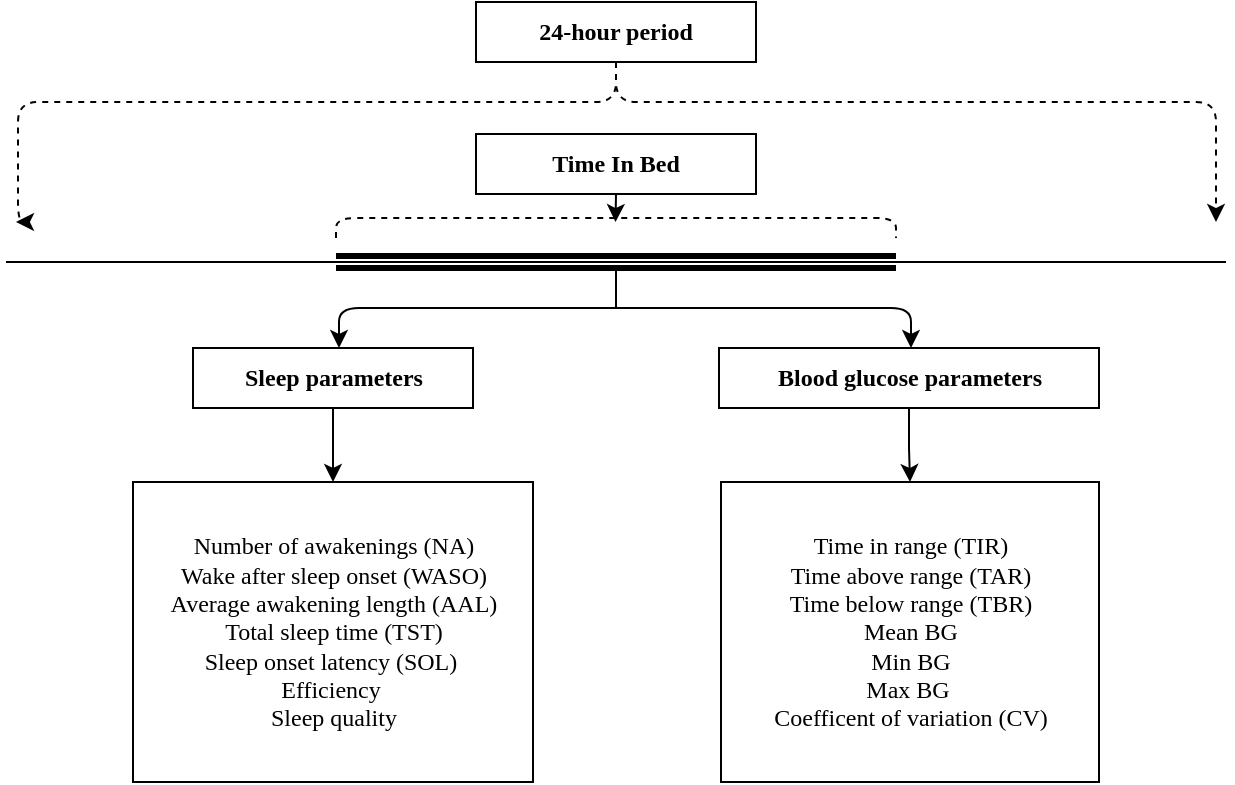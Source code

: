 <mxfile version="22.1.3" type="github">
  <diagram name="Side-1" id="8uSLxqYtJGwNJn5mJIMu">
    <mxGraphModel dx="2253" dy="793" grid="1" gridSize="10" guides="1" tooltips="1" connect="1" arrows="1" fold="1" page="1" pageScale="1" pageWidth="827" pageHeight="1169" math="0" shadow="0">
      <root>
        <mxCell id="0" />
        <mxCell id="1" parent="0" />
        <mxCell id="_zQC5bYb4mfakkWWk6qJ-2" style="edgeStyle=orthogonalEdgeStyle;rounded=1;orthogonalLoop=1;jettySize=auto;html=1;exitX=0.5;exitY=1;exitDx=0;exitDy=0;dashed=1;" parent="1" source="4Cdd__MP1ncVrc0N2WNh-1" edge="1">
          <mxGeometry relative="1" as="geometry">
            <mxPoint x="-680" y="160" as="targetPoint" />
            <Array as="points">
              <mxPoint x="-380" y="100" />
              <mxPoint x="-679" y="100" />
              <mxPoint x="-679" y="160" />
            </Array>
          </mxGeometry>
        </mxCell>
        <mxCell id="_zQC5bYb4mfakkWWk6qJ-3" style="edgeStyle=orthogonalEdgeStyle;rounded=1;orthogonalLoop=1;jettySize=auto;html=1;exitX=0.5;exitY=1;exitDx=0;exitDy=0;dashed=1;" parent="1" source="4Cdd__MP1ncVrc0N2WNh-1" edge="1">
          <mxGeometry relative="1" as="geometry">
            <mxPoint x="-80" y="160" as="targetPoint" />
            <Array as="points">
              <mxPoint x="-380" y="100" />
              <mxPoint x="-80" y="100" />
            </Array>
          </mxGeometry>
        </mxCell>
        <mxCell id="4Cdd__MP1ncVrc0N2WNh-1" value="24-hour period" style="rounded=0;whiteSpace=wrap;html=1;fontStyle=1;fontFamily=Times New Roman;" parent="1" vertex="1">
          <mxGeometry x="-450" y="50" width="140" height="30" as="geometry" />
        </mxCell>
        <mxCell id="_zQC5bYb4mfakkWWk6qJ-5" style="edgeStyle=orthogonalEdgeStyle;rounded=0;orthogonalLoop=1;jettySize=auto;html=1;exitX=0.5;exitY=1;exitDx=0;exitDy=0;" parent="1" source="4Cdd__MP1ncVrc0N2WNh-2" edge="1">
          <mxGeometry relative="1" as="geometry">
            <mxPoint x="-380.238" y="160" as="targetPoint" />
          </mxGeometry>
        </mxCell>
        <mxCell id="4Cdd__MP1ncVrc0N2WNh-2" value="Time In Bed" style="rounded=0;whiteSpace=wrap;html=1;fontStyle=1;fontFamily=Times New Roman;" parent="1" vertex="1">
          <mxGeometry x="-450" y="116" width="140" height="30" as="geometry" />
        </mxCell>
        <mxCell id="4Cdd__MP1ncVrc0N2WNh-19" value="" style="edgeStyle=orthogonalEdgeStyle;rounded=0;orthogonalLoop=1;jettySize=auto;html=1;" parent="1" source="4Cdd__MP1ncVrc0N2WNh-3" target="4Cdd__MP1ncVrc0N2WNh-12" edge="1">
          <mxGeometry relative="1" as="geometry" />
        </mxCell>
        <mxCell id="4Cdd__MP1ncVrc0N2WNh-3" value="Sleep parameters" style="rounded=0;whiteSpace=wrap;html=1;fontStyle=1;fontFamily=Times New Roman;" parent="1" vertex="1">
          <mxGeometry x="-591.5" y="223" width="140" height="30" as="geometry" />
        </mxCell>
        <mxCell id="4Cdd__MP1ncVrc0N2WNh-18" value="" style="edgeStyle=orthogonalEdgeStyle;rounded=0;orthogonalLoop=1;jettySize=auto;html=1;" parent="1" source="4Cdd__MP1ncVrc0N2WNh-4" target="4Cdd__MP1ncVrc0N2WNh-14" edge="1">
          <mxGeometry relative="1" as="geometry" />
        </mxCell>
        <mxCell id="4Cdd__MP1ncVrc0N2WNh-4" value="Blood glucose parameters" style="rounded=0;whiteSpace=wrap;html=1;fontStyle=1;fontFamily=Times New Roman;" parent="1" vertex="1">
          <mxGeometry x="-328.5" y="223" width="190" height="30" as="geometry" />
        </mxCell>
        <mxCell id="4Cdd__MP1ncVrc0N2WNh-10" value="" style="endArrow=none;html=1;rounded=0;" parent="1" edge="1">
          <mxGeometry width="50" height="50" relative="1" as="geometry">
            <mxPoint x="-685" y="180" as="sourcePoint" />
            <mxPoint x="-75" y="180" as="targetPoint" />
            <Array as="points" />
          </mxGeometry>
        </mxCell>
        <mxCell id="4Cdd__MP1ncVrc0N2WNh-11" value="" style="shape=link;html=1;rounded=0;strokeWidth=3;strokeColor=#000000;" parent="1" edge="1">
          <mxGeometry width="100" relative="1" as="geometry">
            <mxPoint x="-520" y="180" as="sourcePoint" />
            <mxPoint x="-240" y="180" as="targetPoint" />
          </mxGeometry>
        </mxCell>
        <mxCell id="4Cdd__MP1ncVrc0N2WNh-12" value="&lt;font face=&quot;Times New Roman&quot;&gt;Number of awakenings (NA)&lt;br&gt;Wake after sleep onset (WASO)&lt;br&gt;Average awakening length (AAL)&lt;br&gt;Total sleep time (TST)&lt;br&gt;Sleep onset latency (SOL)&amp;nbsp;&lt;br&gt;Efficiency&amp;nbsp;&lt;br&gt;Sleep quality&lt;br&gt;&lt;/font&gt;" style="rounded=0;whiteSpace=wrap;html=1;" parent="1" vertex="1">
          <mxGeometry x="-621.5" y="290" width="200" height="150" as="geometry" />
        </mxCell>
        <mxCell id="4Cdd__MP1ncVrc0N2WNh-14" value="&lt;font face=&quot;Times New Roman&quot;&gt;Time in range (TIR)&lt;br&gt;Time above range (TAR)&lt;br&gt;Time below range (TBR)&lt;br&gt;Mean BG&lt;br&gt;Min BG&lt;br&gt;Max BG&amp;nbsp;&lt;br&gt;Coefficent of variation (CV)&lt;/font&gt;&lt;font face=&quot;Times New Roman&quot;&gt;&lt;br&gt;&lt;/font&gt;" style="rounded=0;whiteSpace=wrap;html=1;" parent="1" vertex="1">
          <mxGeometry x="-327.5" y="290" width="189" height="150" as="geometry" />
        </mxCell>
        <mxCell id="4Cdd__MP1ncVrc0N2WNh-21" value="" style="endArrow=none;dashed=1;html=1;rounded=1;" parent="1" edge="1">
          <mxGeometry width="50" height="50" relative="1" as="geometry">
            <mxPoint x="-520" y="168" as="sourcePoint" />
            <mxPoint x="-240" y="168" as="targetPoint" />
            <Array as="points">
              <mxPoint x="-520" y="158" />
              <mxPoint x="-240" y="158" />
            </Array>
          </mxGeometry>
        </mxCell>
        <mxCell id="4Cdd__MP1ncVrc0N2WNh-29" value="" style="endArrow=classic;html=1;rounded=1;" parent="1" edge="1">
          <mxGeometry width="50" height="50" relative="1" as="geometry">
            <mxPoint x="-392.5" y="203" as="sourcePoint" />
            <mxPoint x="-232.5" y="223" as="targetPoint" />
            <Array as="points">
              <mxPoint x="-232.5" y="203" />
            </Array>
          </mxGeometry>
        </mxCell>
        <mxCell id="4Cdd__MP1ncVrc0N2WNh-30" value="" style="endArrow=classic;html=1;rounded=1;" parent="1" edge="1">
          <mxGeometry width="50" height="50" relative="1" as="geometry">
            <mxPoint x="-378.5" y="203" as="sourcePoint" />
            <mxPoint x="-518.5" y="223" as="targetPoint" />
            <Array as="points">
              <mxPoint x="-518.5" y="203" />
            </Array>
          </mxGeometry>
        </mxCell>
        <mxCell id="4Cdd__MP1ncVrc0N2WNh-33" value="" style="line;strokeWidth=1;direction=south;html=1;" parent="1" vertex="1">
          <mxGeometry x="-385" y="183" width="10" height="20" as="geometry" />
        </mxCell>
      </root>
    </mxGraphModel>
  </diagram>
</mxfile>
